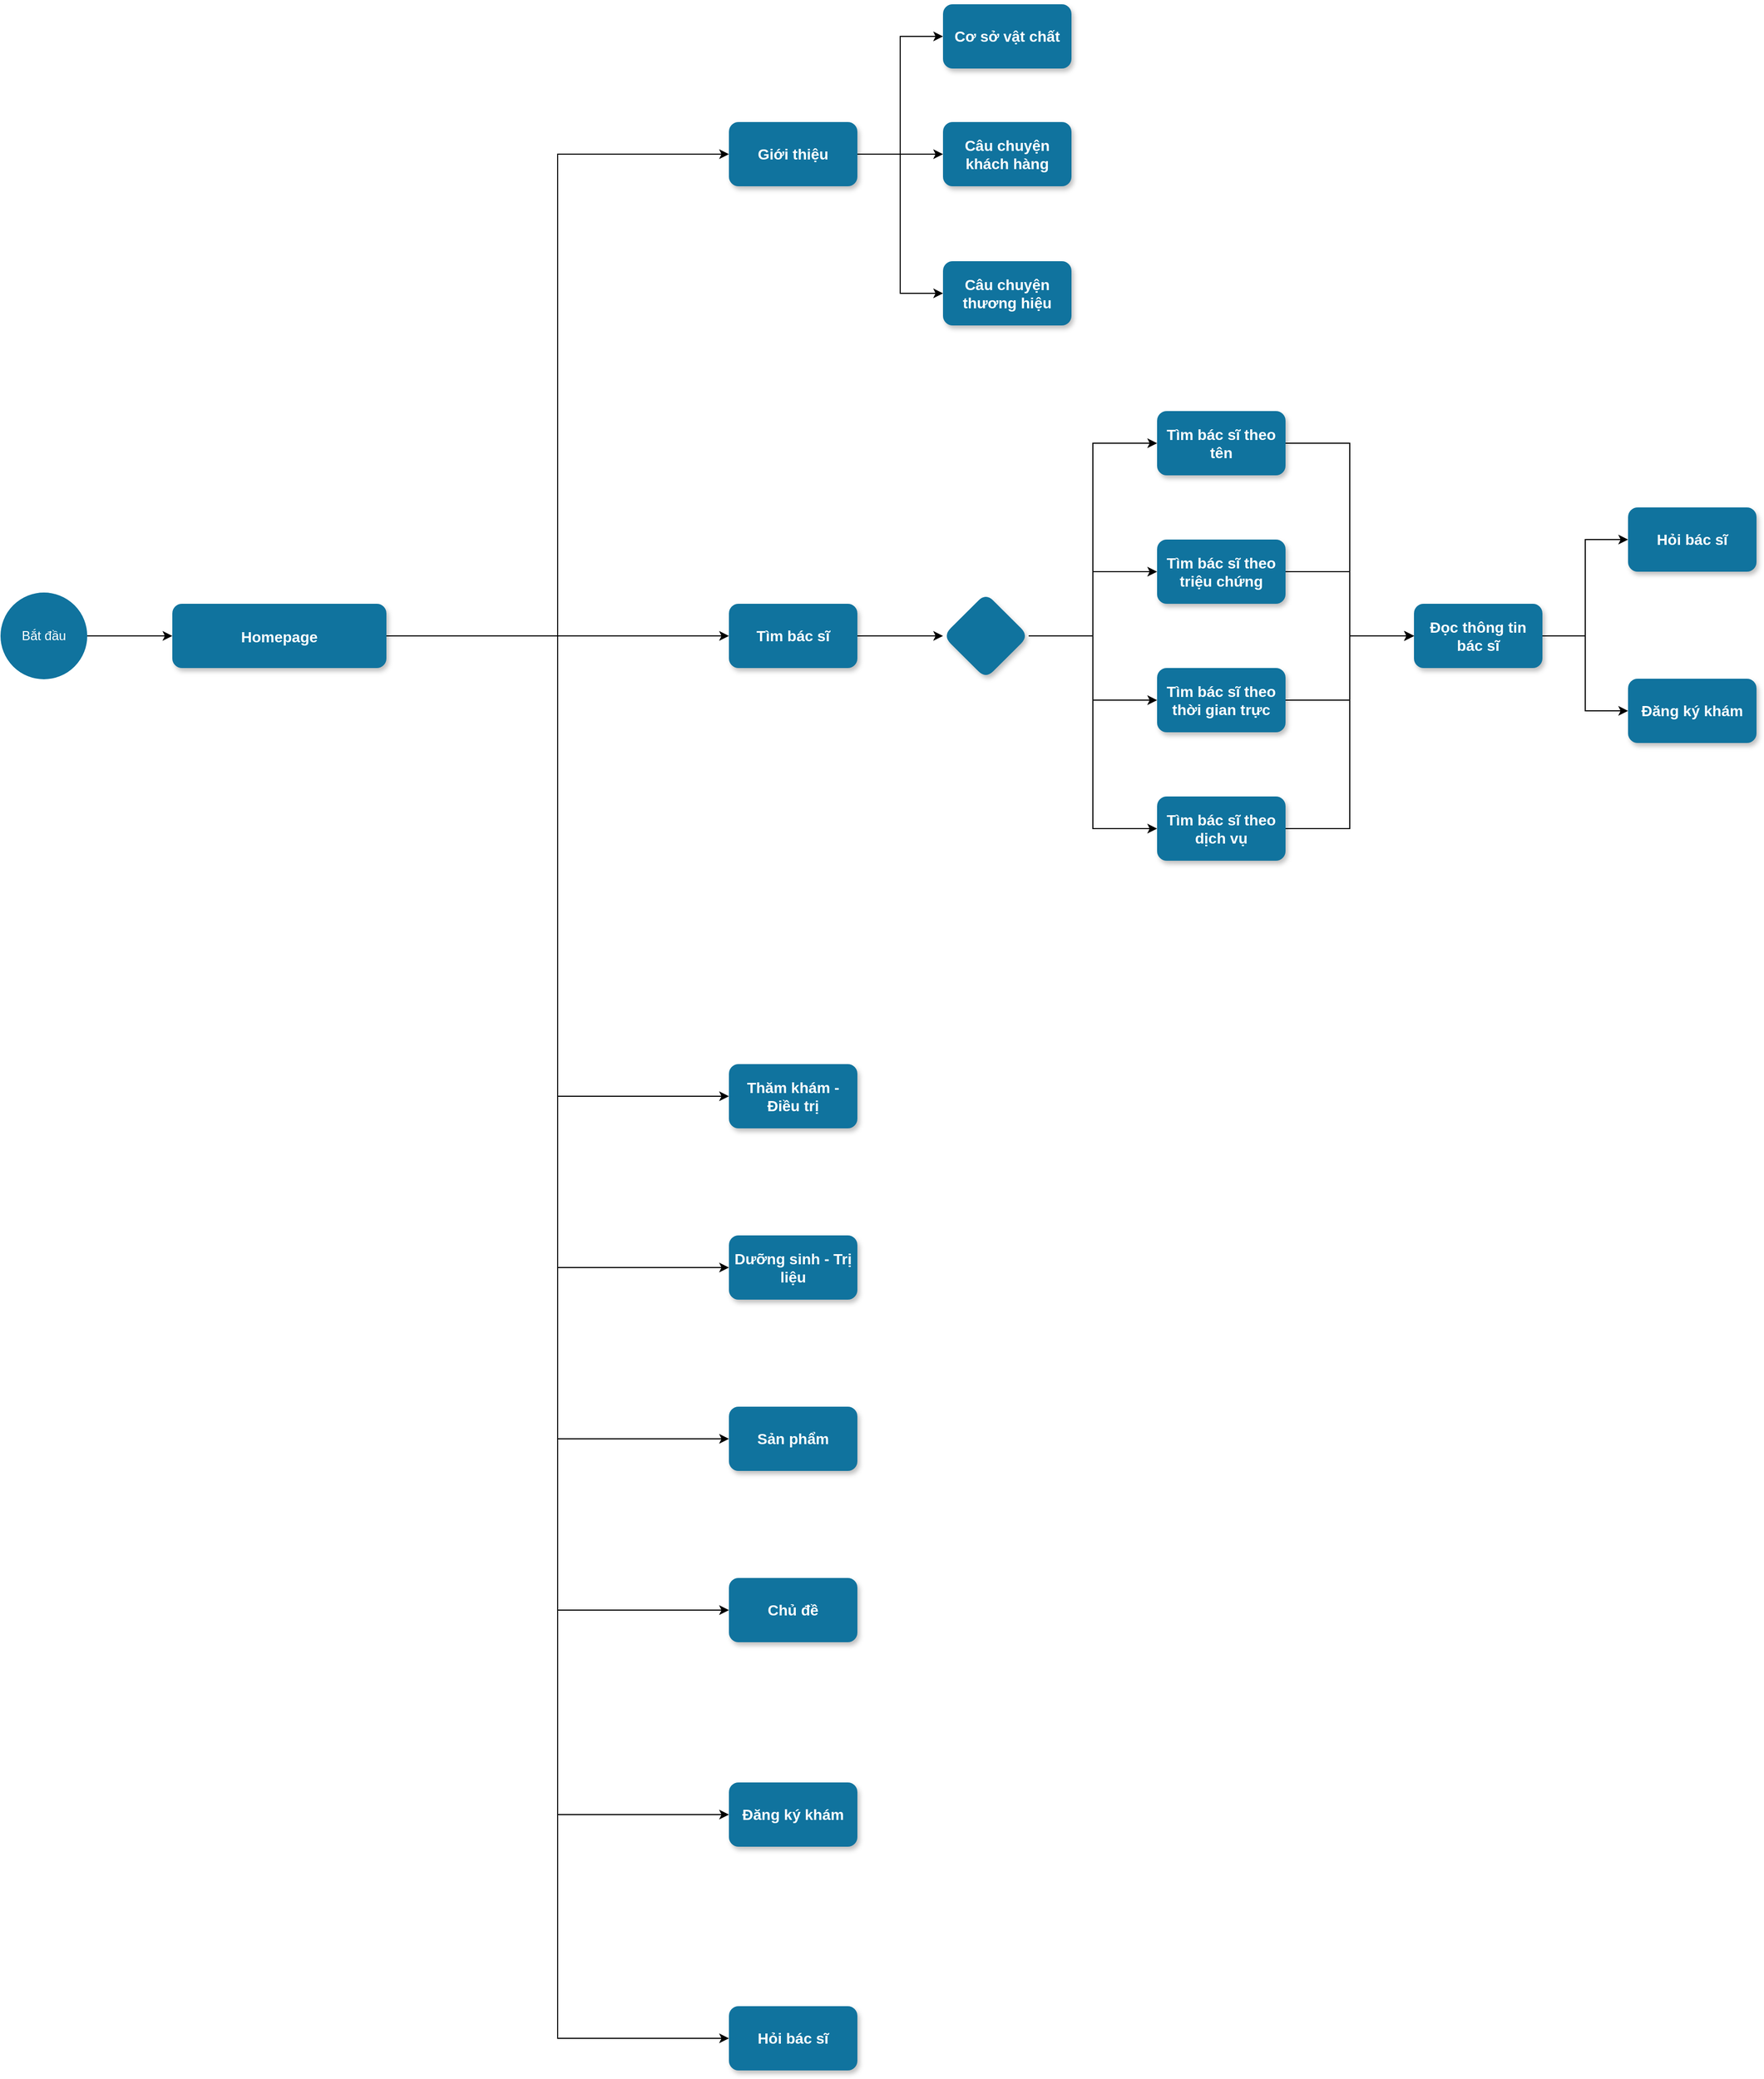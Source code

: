<mxfile version="14.7.6" type="github">
  <diagram name="Page-1" id="97916047-d0de-89f5-080d-49f4d83e522f">
    <mxGraphModel dx="2626.5" dy="461" grid="1" gridSize="10" guides="1" tooltips="1" connect="1" arrows="1" fold="1" page="1" pageScale="1.5" pageWidth="1169" pageHeight="827" background="none" math="0" shadow="0">
      <root>
        <mxCell id="0" />
        <mxCell id="1" parent="0" />
        <mxCell id="GUcLzigqZOoaiBpsy-g--82" style="edgeStyle=orthogonalEdgeStyle;rounded=0;orthogonalLoop=1;jettySize=auto;html=1;exitX=1;exitY=0.5;exitDx=0;exitDy=0;entryX=0;entryY=0.5;entryDx=0;entryDy=0;" edge="1" parent="1" source="2" target="GUcLzigqZOoaiBpsy-g--55">
          <mxGeometry relative="1" as="geometry" />
        </mxCell>
        <mxCell id="GUcLzigqZOoaiBpsy-g--83" style="edgeStyle=orthogonalEdgeStyle;rounded=0;orthogonalLoop=1;jettySize=auto;html=1;exitX=1;exitY=0.5;exitDx=0;exitDy=0;entryX=0;entryY=0.5;entryDx=0;entryDy=0;" edge="1" parent="1" source="2" target="GUcLzigqZOoaiBpsy-g--64">
          <mxGeometry relative="1" as="geometry" />
        </mxCell>
        <mxCell id="GUcLzigqZOoaiBpsy-g--108" style="edgeStyle=orthogonalEdgeStyle;rounded=0;orthogonalLoop=1;jettySize=auto;html=1;exitX=1;exitY=0.5;exitDx=0;exitDy=0;entryX=0;entryY=0.5;entryDx=0;entryDy=0;" edge="1" parent="1" source="2" target="GUcLzigqZOoaiBpsy-g--66">
          <mxGeometry relative="1" as="geometry" />
        </mxCell>
        <mxCell id="GUcLzigqZOoaiBpsy-g--109" style="edgeStyle=orthogonalEdgeStyle;rounded=0;orthogonalLoop=1;jettySize=auto;html=1;exitX=1;exitY=0.5;exitDx=0;exitDy=0;entryX=0;entryY=0.5;entryDx=0;entryDy=0;" edge="1" parent="1" source="2" target="GUcLzigqZOoaiBpsy-g--68">
          <mxGeometry relative="1" as="geometry" />
        </mxCell>
        <mxCell id="GUcLzigqZOoaiBpsy-g--110" style="edgeStyle=orthogonalEdgeStyle;rounded=0;orthogonalLoop=1;jettySize=auto;html=1;exitX=1;exitY=0.5;exitDx=0;exitDy=0;entryX=0;entryY=0.5;entryDx=0;entryDy=0;" edge="1" parent="1" source="2" target="GUcLzigqZOoaiBpsy-g--70">
          <mxGeometry relative="1" as="geometry" />
        </mxCell>
        <mxCell id="GUcLzigqZOoaiBpsy-g--111" style="edgeStyle=orthogonalEdgeStyle;rounded=0;orthogonalLoop=1;jettySize=auto;html=1;exitX=1;exitY=0.5;exitDx=0;exitDy=0;entryX=0;entryY=0.5;entryDx=0;entryDy=0;" edge="1" parent="1" source="2" target="GUcLzigqZOoaiBpsy-g--72">
          <mxGeometry relative="1" as="geometry" />
        </mxCell>
        <mxCell id="GUcLzigqZOoaiBpsy-g--112" style="edgeStyle=orthogonalEdgeStyle;rounded=0;orthogonalLoop=1;jettySize=auto;html=1;exitX=1;exitY=0.5;exitDx=0;exitDy=0;entryX=0;entryY=0.5;entryDx=0;entryDy=0;" edge="1" parent="1" source="2" target="GUcLzigqZOoaiBpsy-g--106">
          <mxGeometry relative="1" as="geometry" />
        </mxCell>
        <mxCell id="GUcLzigqZOoaiBpsy-g--113" style="edgeStyle=orthogonalEdgeStyle;rounded=0;orthogonalLoop=1;jettySize=auto;html=1;exitX=1;exitY=0.5;exitDx=0;exitDy=0;entryX=0;entryY=0.5;entryDx=0;entryDy=0;" edge="1" parent="1" source="2" target="GUcLzigqZOoaiBpsy-g--107">
          <mxGeometry relative="1" as="geometry" />
        </mxCell>
        <mxCell id="2" value="Homepage" style="rounded=1;strokeColor=none;shadow=1;gradientColor=none;fontStyle=1;fontColor=#FFFFFF;fontSize=14;fillColor=#10739E;" parent="1" vertex="1">
          <mxGeometry x="-1340" y="790" width="200" height="60" as="geometry" />
        </mxCell>
        <mxCell id="GUcLzigqZOoaiBpsy-g--78" style="edgeStyle=orthogonalEdgeStyle;rounded=0;orthogonalLoop=1;jettySize=auto;html=1;exitX=1;exitY=0.5;exitDx=0;exitDy=0;entryX=0;entryY=0.5;entryDx=0;entryDy=0;" edge="1" parent="1" source="GUcLzigqZOoaiBpsy-g--55" target="GUcLzigqZOoaiBpsy-g--59">
          <mxGeometry relative="1" as="geometry" />
        </mxCell>
        <mxCell id="GUcLzigqZOoaiBpsy-g--79" style="edgeStyle=orthogonalEdgeStyle;rounded=0;orthogonalLoop=1;jettySize=auto;html=1;exitX=1;exitY=0.5;exitDx=0;exitDy=0;entryX=0;entryY=0.5;entryDx=0;entryDy=0;" edge="1" parent="1" source="GUcLzigqZOoaiBpsy-g--55" target="GUcLzigqZOoaiBpsy-g--62">
          <mxGeometry relative="1" as="geometry" />
        </mxCell>
        <mxCell id="GUcLzigqZOoaiBpsy-g--81" style="edgeStyle=orthogonalEdgeStyle;rounded=0;orthogonalLoop=1;jettySize=auto;html=1;exitX=1;exitY=0.5;exitDx=0;exitDy=0;entryX=0;entryY=0.5;entryDx=0;entryDy=0;" edge="1" parent="1" source="GUcLzigqZOoaiBpsy-g--55" target="GUcLzigqZOoaiBpsy-g--57">
          <mxGeometry relative="1" as="geometry" />
        </mxCell>
        <mxCell id="GUcLzigqZOoaiBpsy-g--55" value="Giới thiệu" style="whiteSpace=wrap;html=1;rounded=1;shadow=1;fontSize=14;fontColor=#FFFFFF;fontStyle=1;strokeColor=none;fillColor=#10739E;" vertex="1" parent="1">
          <mxGeometry x="-820" y="340" width="120" height="60" as="geometry" />
        </mxCell>
        <mxCell id="GUcLzigqZOoaiBpsy-g--57" value="Câu chuyện thương hiệu" style="whiteSpace=wrap;html=1;rounded=1;shadow=1;fontSize=14;fontColor=#FFFFFF;fontStyle=1;strokeColor=none;fillColor=#10739E;" vertex="1" parent="1">
          <mxGeometry x="-620" y="470" width="120" height="60" as="geometry" />
        </mxCell>
        <mxCell id="GUcLzigqZOoaiBpsy-g--59" value="Câu chuyện khách hàng" style="whiteSpace=wrap;html=1;rounded=1;shadow=1;fontSize=14;fontColor=#FFFFFF;fontStyle=1;strokeColor=none;fillColor=#10739E;" vertex="1" parent="1">
          <mxGeometry x="-620" y="340" width="120" height="60" as="geometry" />
        </mxCell>
        <mxCell id="GUcLzigqZOoaiBpsy-g--62" value="Cơ sở vật chất" style="whiteSpace=wrap;html=1;rounded=1;shadow=1;fontSize=14;fontColor=#FFFFFF;fontStyle=1;strokeColor=none;fillColor=#10739E;" vertex="1" parent="1">
          <mxGeometry x="-620" y="230" width="120" height="60" as="geometry" />
        </mxCell>
        <mxCell id="GUcLzigqZOoaiBpsy-g--85" value="" style="edgeStyle=orthogonalEdgeStyle;rounded=0;orthogonalLoop=1;jettySize=auto;html=1;" edge="1" parent="1" source="GUcLzigqZOoaiBpsy-g--64" target="GUcLzigqZOoaiBpsy-g--84">
          <mxGeometry relative="1" as="geometry" />
        </mxCell>
        <mxCell id="GUcLzigqZOoaiBpsy-g--64" value="Tìm bác sĩ" style="rounded=1;whiteSpace=wrap;html=1;shadow=1;fontSize=14;fontColor=#FFFFFF;fontStyle=1;strokeColor=none;fillColor=#10739E;" vertex="1" parent="1">
          <mxGeometry x="-820" y="790" width="120" height="60" as="geometry" />
        </mxCell>
        <mxCell id="GUcLzigqZOoaiBpsy-g--66" value="Thăm khám - Điều trị" style="whiteSpace=wrap;html=1;rounded=1;shadow=1;fontSize=14;fontColor=#FFFFFF;fontStyle=1;strokeColor=none;fillColor=#10739E;" vertex="1" parent="1">
          <mxGeometry x="-820" y="1220" width="120" height="60" as="geometry" />
        </mxCell>
        <mxCell id="GUcLzigqZOoaiBpsy-g--68" value="Dưỡng sinh - Trị liệu" style="rounded=1;whiteSpace=wrap;html=1;shadow=1;fontSize=14;fontColor=#FFFFFF;fontStyle=1;strokeColor=none;fillColor=#10739E;" vertex="1" parent="1">
          <mxGeometry x="-820" y="1380" width="120" height="60" as="geometry" />
        </mxCell>
        <mxCell id="GUcLzigqZOoaiBpsy-g--70" value="Sản phẩm" style="whiteSpace=wrap;html=1;rounded=1;shadow=1;fontSize=14;fontColor=#FFFFFF;fontStyle=1;strokeColor=none;fillColor=#10739E;" vertex="1" parent="1">
          <mxGeometry x="-820" y="1540" width="120" height="60" as="geometry" />
        </mxCell>
        <mxCell id="GUcLzigqZOoaiBpsy-g--72" value="Chủ đề" style="whiteSpace=wrap;html=1;rounded=1;shadow=1;fontSize=14;fontColor=#FFFFFF;fontStyle=1;strokeColor=none;fillColor=#10739E;" vertex="1" parent="1">
          <mxGeometry x="-820" y="1700" width="120" height="60" as="geometry" />
        </mxCell>
        <mxCell id="GUcLzigqZOoaiBpsy-g--75" style="edgeStyle=orthogonalEdgeStyle;rounded=0;orthogonalLoop=1;jettySize=auto;html=1;exitX=1;exitY=0.5;exitDx=0;exitDy=0;" edge="1" parent="1" source="GUcLzigqZOoaiBpsy-g--74" target="2">
          <mxGeometry relative="1" as="geometry" />
        </mxCell>
        <mxCell id="GUcLzigqZOoaiBpsy-g--74" value="Bắt đầu" style="ellipse;whiteSpace=wrap;html=1;aspect=fixed;fontColor=#ffffff;strokeColor=#10739E;fillColor=#10739E;" vertex="1" parent="1">
          <mxGeometry x="-1500" y="780" width="80" height="80" as="geometry" />
        </mxCell>
        <mxCell id="GUcLzigqZOoaiBpsy-g--91" style="edgeStyle=orthogonalEdgeStyle;rounded=0;orthogonalLoop=1;jettySize=auto;html=1;exitX=1;exitY=0.5;exitDx=0;exitDy=0;entryX=0;entryY=0.5;entryDx=0;entryDy=0;" edge="1" parent="1" source="GUcLzigqZOoaiBpsy-g--84" target="GUcLzigqZOoaiBpsy-g--86">
          <mxGeometry relative="1" as="geometry" />
        </mxCell>
        <mxCell id="GUcLzigqZOoaiBpsy-g--92" style="edgeStyle=orthogonalEdgeStyle;rounded=0;orthogonalLoop=1;jettySize=auto;html=1;exitX=1;exitY=0.5;exitDx=0;exitDy=0;entryX=0;entryY=0.5;entryDx=0;entryDy=0;" edge="1" parent="1" source="GUcLzigqZOoaiBpsy-g--84" target="GUcLzigqZOoaiBpsy-g--88">
          <mxGeometry relative="1" as="geometry" />
        </mxCell>
        <mxCell id="GUcLzigqZOoaiBpsy-g--93" style="edgeStyle=orthogonalEdgeStyle;rounded=0;orthogonalLoop=1;jettySize=auto;html=1;exitX=1;exitY=0.5;exitDx=0;exitDy=0;entryX=0;entryY=0.5;entryDx=0;entryDy=0;" edge="1" parent="1" source="GUcLzigqZOoaiBpsy-g--84" target="GUcLzigqZOoaiBpsy-g--89">
          <mxGeometry relative="1" as="geometry" />
        </mxCell>
        <mxCell id="GUcLzigqZOoaiBpsy-g--94" style="edgeStyle=orthogonalEdgeStyle;rounded=0;orthogonalLoop=1;jettySize=auto;html=1;exitX=1;exitY=0.5;exitDx=0;exitDy=0;entryX=0;entryY=0.5;entryDx=0;entryDy=0;" edge="1" parent="1" source="GUcLzigqZOoaiBpsy-g--84" target="GUcLzigqZOoaiBpsy-g--90">
          <mxGeometry relative="1" as="geometry" />
        </mxCell>
        <mxCell id="GUcLzigqZOoaiBpsy-g--84" value="" style="rhombus;whiteSpace=wrap;html=1;rounded=1;shadow=1;fontSize=14;fontColor=#FFFFFF;fontStyle=1;strokeColor=none;fillColor=#10739E;" vertex="1" parent="1">
          <mxGeometry x="-620" y="780" width="80" height="80" as="geometry" />
        </mxCell>
        <mxCell id="GUcLzigqZOoaiBpsy-g--99" style="edgeStyle=orthogonalEdgeStyle;rounded=0;orthogonalLoop=1;jettySize=auto;html=1;exitX=1;exitY=0.5;exitDx=0;exitDy=0;entryX=0;entryY=0.5;entryDx=0;entryDy=0;" edge="1" parent="1" source="GUcLzigqZOoaiBpsy-g--86" target="GUcLzigqZOoaiBpsy-g--95">
          <mxGeometry relative="1" as="geometry" />
        </mxCell>
        <mxCell id="GUcLzigqZOoaiBpsy-g--86" value="Tìm bác sĩ theo tên" style="whiteSpace=wrap;html=1;rounded=1;shadow=1;fontSize=14;fontColor=#FFFFFF;fontStyle=1;strokeColor=none;fillColor=#10739E;" vertex="1" parent="1">
          <mxGeometry x="-420" y="610" width="120" height="60" as="geometry" />
        </mxCell>
        <mxCell id="GUcLzigqZOoaiBpsy-g--101" style="edgeStyle=orthogonalEdgeStyle;rounded=0;orthogonalLoop=1;jettySize=auto;html=1;exitX=1;exitY=0.5;exitDx=0;exitDy=0;entryX=0;entryY=0.5;entryDx=0;entryDy=0;" edge="1" parent="1" source="GUcLzigqZOoaiBpsy-g--88" target="GUcLzigqZOoaiBpsy-g--95">
          <mxGeometry relative="1" as="geometry" />
        </mxCell>
        <mxCell id="GUcLzigqZOoaiBpsy-g--88" value="Tìm bác sĩ theo triệu chứng" style="whiteSpace=wrap;html=1;rounded=1;shadow=1;fontSize=14;fontColor=#FFFFFF;fontStyle=1;strokeColor=none;fillColor=#10739E;" vertex="1" parent="1">
          <mxGeometry x="-420" y="730" width="120" height="60" as="geometry" />
        </mxCell>
        <mxCell id="GUcLzigqZOoaiBpsy-g--102" style="edgeStyle=orthogonalEdgeStyle;rounded=0;orthogonalLoop=1;jettySize=auto;html=1;exitX=1;exitY=0.5;exitDx=0;exitDy=0;" edge="1" parent="1" source="GUcLzigqZOoaiBpsy-g--89" target="GUcLzigqZOoaiBpsy-g--95">
          <mxGeometry relative="1" as="geometry" />
        </mxCell>
        <mxCell id="GUcLzigqZOoaiBpsy-g--89" value="Tìm bác sĩ theo thời gian trực" style="whiteSpace=wrap;html=1;rounded=1;shadow=1;fontSize=14;fontColor=#FFFFFF;fontStyle=1;strokeColor=none;fillColor=#10739E;" vertex="1" parent="1">
          <mxGeometry x="-420" y="850" width="120" height="60" as="geometry" />
        </mxCell>
        <mxCell id="GUcLzigqZOoaiBpsy-g--103" style="edgeStyle=orthogonalEdgeStyle;rounded=0;orthogonalLoop=1;jettySize=auto;html=1;exitX=1;exitY=0.5;exitDx=0;exitDy=0;entryX=0;entryY=0.5;entryDx=0;entryDy=0;" edge="1" parent="1" source="GUcLzigqZOoaiBpsy-g--90" target="GUcLzigqZOoaiBpsy-g--95">
          <mxGeometry relative="1" as="geometry" />
        </mxCell>
        <mxCell id="GUcLzigqZOoaiBpsy-g--90" value="Tìm bác sĩ theo dịch vụ" style="whiteSpace=wrap;html=1;rounded=1;shadow=1;fontSize=14;fontColor=#FFFFFF;fontStyle=1;strokeColor=none;fillColor=#10739E;" vertex="1" parent="1">
          <mxGeometry x="-420" y="970" width="120" height="60" as="geometry" />
        </mxCell>
        <mxCell id="GUcLzigqZOoaiBpsy-g--104" style="edgeStyle=orthogonalEdgeStyle;rounded=0;orthogonalLoop=1;jettySize=auto;html=1;exitX=1;exitY=0.5;exitDx=0;exitDy=0;entryX=0;entryY=0.5;entryDx=0;entryDy=0;" edge="1" parent="1" source="GUcLzigqZOoaiBpsy-g--95" target="GUcLzigqZOoaiBpsy-g--96">
          <mxGeometry relative="1" as="geometry" />
        </mxCell>
        <mxCell id="GUcLzigqZOoaiBpsy-g--105" style="edgeStyle=orthogonalEdgeStyle;rounded=0;orthogonalLoop=1;jettySize=auto;html=1;exitX=1;exitY=0.5;exitDx=0;exitDy=0;entryX=0;entryY=0.5;entryDx=0;entryDy=0;" edge="1" parent="1" source="GUcLzigqZOoaiBpsy-g--95" target="GUcLzigqZOoaiBpsy-g--98">
          <mxGeometry relative="1" as="geometry" />
        </mxCell>
        <mxCell id="GUcLzigqZOoaiBpsy-g--95" value="Đọc thông tin bác sĩ" style="whiteSpace=wrap;html=1;rounded=1;shadow=1;fontSize=14;fontColor=#FFFFFF;fontStyle=1;strokeColor=none;fillColor=#10739E;" vertex="1" parent="1">
          <mxGeometry x="-180" y="790" width="120" height="60" as="geometry" />
        </mxCell>
        <mxCell id="GUcLzigqZOoaiBpsy-g--96" value="Hỏi bác sĩ" style="whiteSpace=wrap;html=1;rounded=1;shadow=1;fontSize=14;fontColor=#FFFFFF;fontStyle=1;strokeColor=none;fillColor=#10739E;" vertex="1" parent="1">
          <mxGeometry x="20" y="700" width="120" height="60" as="geometry" />
        </mxCell>
        <mxCell id="GUcLzigqZOoaiBpsy-g--98" value="Đăng ký khám" style="whiteSpace=wrap;html=1;rounded=1;shadow=1;fontSize=14;fontColor=#FFFFFF;fontStyle=1;strokeColor=none;fillColor=#10739E;" vertex="1" parent="1">
          <mxGeometry x="20" y="860" width="120" height="60" as="geometry" />
        </mxCell>
        <mxCell id="GUcLzigqZOoaiBpsy-g--106" value="Đăng ký khám" style="whiteSpace=wrap;html=1;rounded=1;shadow=1;fontSize=14;fontColor=#FFFFFF;fontStyle=1;strokeColor=none;fillColor=#10739E;" vertex="1" parent="1">
          <mxGeometry x="-820" y="1891" width="120" height="60" as="geometry" />
        </mxCell>
        <mxCell id="GUcLzigqZOoaiBpsy-g--107" value="Hỏi bác sĩ" style="whiteSpace=wrap;html=1;rounded=1;shadow=1;fontSize=14;fontColor=#FFFFFF;fontStyle=1;strokeColor=none;fillColor=#10739E;" vertex="1" parent="1">
          <mxGeometry x="-820" y="2100" width="120" height="60" as="geometry" />
        </mxCell>
      </root>
    </mxGraphModel>
  </diagram>
</mxfile>
